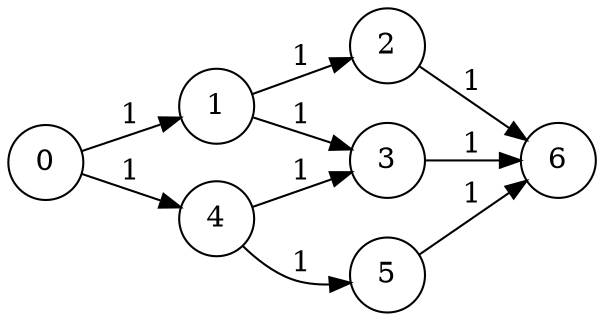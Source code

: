 digraph finite_state_machine {
	fontname="Helvetica,Arial,sans-serif"
	rankdir=LR;
	node [shape = circle];
	1 -> 2 [label = "1"]
	1 -> 3 [label = "1"]
	0 -> 1 [label = "1"]
	0 -> 4 [label = "1"]
	4 -> 5 [label = "1"]
	4 -> 3 [label = "1"]
	5 -> 6 [label = "1"]
	2 -> 6 [label = "1"]
	3 -> 6 [label = "1"]
}
